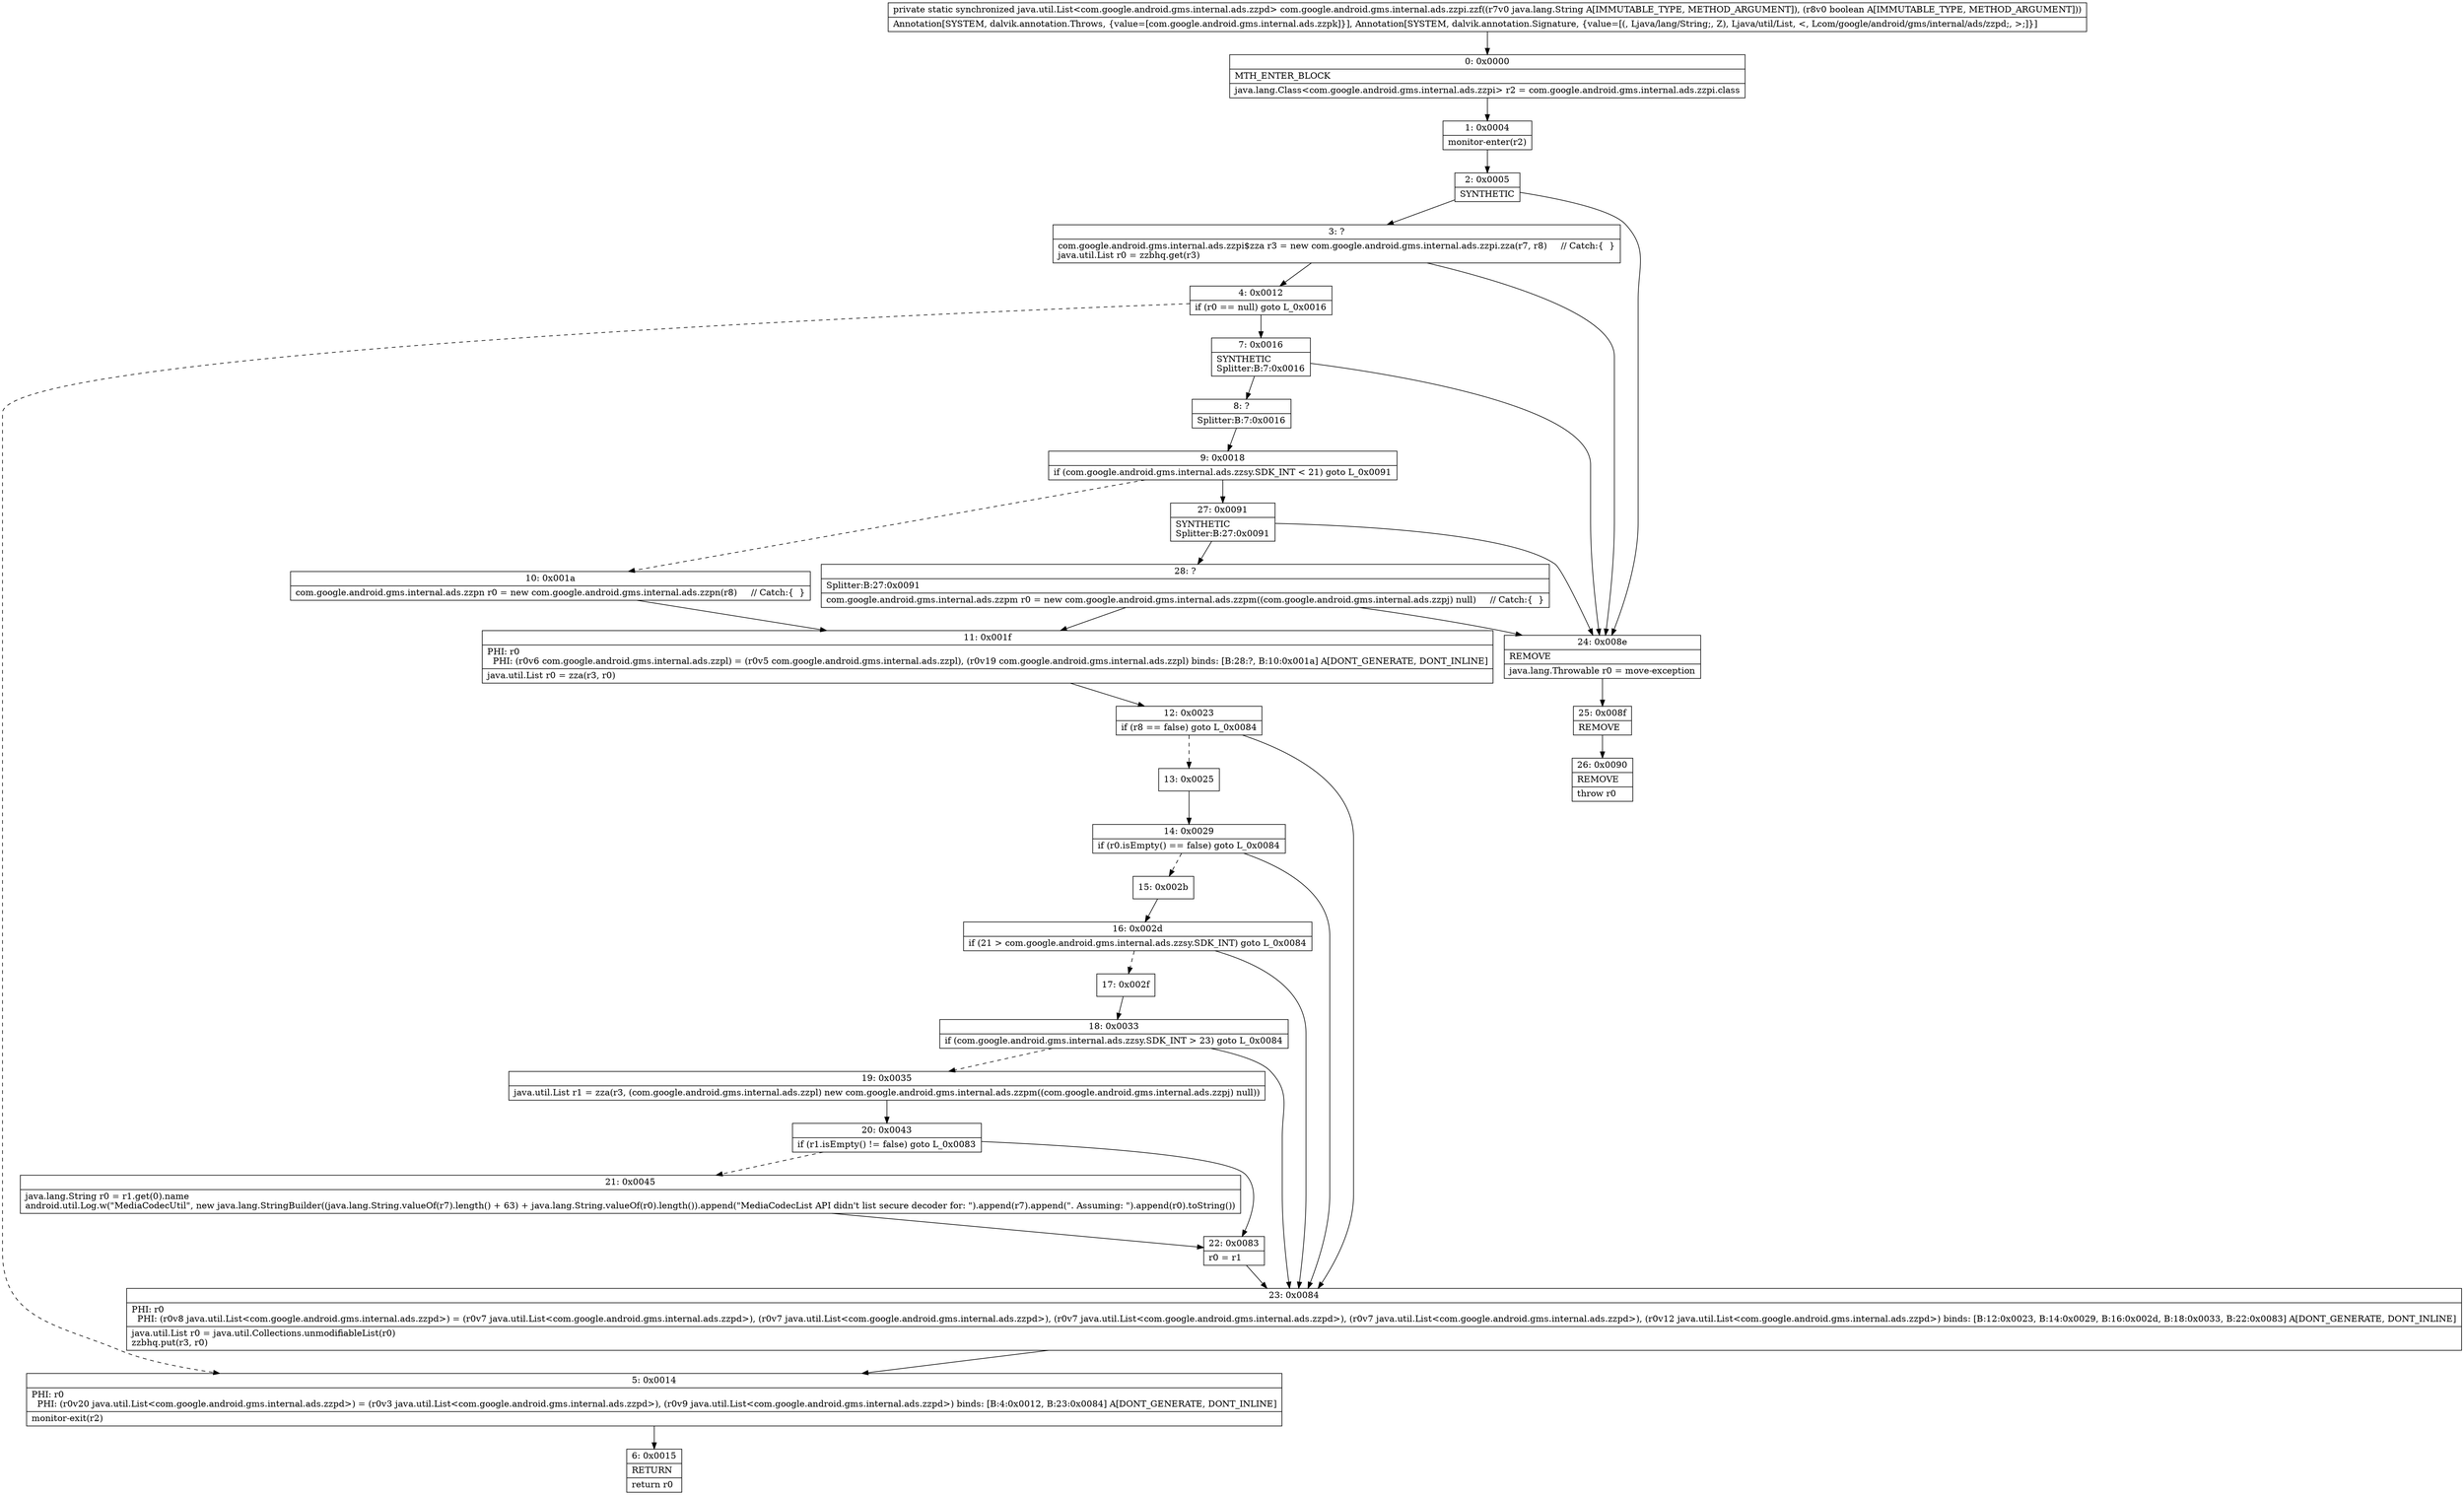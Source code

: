 digraph "CFG forcom.google.android.gms.internal.ads.zzpi.zzf(Ljava\/lang\/String;Z)Ljava\/util\/List;" {
Node_0 [shape=record,label="{0\:\ 0x0000|MTH_ENTER_BLOCK\l|java.lang.Class\<com.google.android.gms.internal.ads.zzpi\> r2 = com.google.android.gms.internal.ads.zzpi.class\l}"];
Node_1 [shape=record,label="{1\:\ 0x0004|monitor\-enter(r2)\l}"];
Node_2 [shape=record,label="{2\:\ 0x0005|SYNTHETIC\l}"];
Node_3 [shape=record,label="{3\:\ ?|com.google.android.gms.internal.ads.zzpi$zza r3 = new com.google.android.gms.internal.ads.zzpi.zza(r7, r8)     \/\/ Catch:\{  \}\ljava.util.List r0 = zzbhq.get(r3)\l}"];
Node_4 [shape=record,label="{4\:\ 0x0012|if (r0 == null) goto L_0x0016\l}"];
Node_5 [shape=record,label="{5\:\ 0x0014|PHI: r0 \l  PHI: (r0v20 java.util.List\<com.google.android.gms.internal.ads.zzpd\>) = (r0v3 java.util.List\<com.google.android.gms.internal.ads.zzpd\>), (r0v9 java.util.List\<com.google.android.gms.internal.ads.zzpd\>) binds: [B:4:0x0012, B:23:0x0084] A[DONT_GENERATE, DONT_INLINE]\l|monitor\-exit(r2)\l}"];
Node_6 [shape=record,label="{6\:\ 0x0015|RETURN\l|return r0\l}"];
Node_7 [shape=record,label="{7\:\ 0x0016|SYNTHETIC\lSplitter:B:7:0x0016\l}"];
Node_8 [shape=record,label="{8\:\ ?|Splitter:B:7:0x0016\l}"];
Node_9 [shape=record,label="{9\:\ 0x0018|if (com.google.android.gms.internal.ads.zzsy.SDK_INT \< 21) goto L_0x0091\l}"];
Node_10 [shape=record,label="{10\:\ 0x001a|com.google.android.gms.internal.ads.zzpn r0 = new com.google.android.gms.internal.ads.zzpn(r8)     \/\/ Catch:\{  \}\l}"];
Node_11 [shape=record,label="{11\:\ 0x001f|PHI: r0 \l  PHI: (r0v6 com.google.android.gms.internal.ads.zzpl) = (r0v5 com.google.android.gms.internal.ads.zzpl), (r0v19 com.google.android.gms.internal.ads.zzpl) binds: [B:28:?, B:10:0x001a] A[DONT_GENERATE, DONT_INLINE]\l|java.util.List r0 = zza(r3, r0)\l}"];
Node_12 [shape=record,label="{12\:\ 0x0023|if (r8 == false) goto L_0x0084\l}"];
Node_13 [shape=record,label="{13\:\ 0x0025}"];
Node_14 [shape=record,label="{14\:\ 0x0029|if (r0.isEmpty() == false) goto L_0x0084\l}"];
Node_15 [shape=record,label="{15\:\ 0x002b}"];
Node_16 [shape=record,label="{16\:\ 0x002d|if (21 \> com.google.android.gms.internal.ads.zzsy.SDK_INT) goto L_0x0084\l}"];
Node_17 [shape=record,label="{17\:\ 0x002f}"];
Node_18 [shape=record,label="{18\:\ 0x0033|if (com.google.android.gms.internal.ads.zzsy.SDK_INT \> 23) goto L_0x0084\l}"];
Node_19 [shape=record,label="{19\:\ 0x0035|java.util.List r1 = zza(r3, (com.google.android.gms.internal.ads.zzpl) new com.google.android.gms.internal.ads.zzpm((com.google.android.gms.internal.ads.zzpj) null))\l}"];
Node_20 [shape=record,label="{20\:\ 0x0043|if (r1.isEmpty() != false) goto L_0x0083\l}"];
Node_21 [shape=record,label="{21\:\ 0x0045|java.lang.String r0 = r1.get(0).name\landroid.util.Log.w(\"MediaCodecUtil\", new java.lang.StringBuilder((java.lang.String.valueOf(r7).length() + 63) + java.lang.String.valueOf(r0).length()).append(\"MediaCodecList API didn't list secure decoder for: \").append(r7).append(\". Assuming: \").append(r0).toString())\l}"];
Node_22 [shape=record,label="{22\:\ 0x0083|r0 = r1\l}"];
Node_23 [shape=record,label="{23\:\ 0x0084|PHI: r0 \l  PHI: (r0v8 java.util.List\<com.google.android.gms.internal.ads.zzpd\>) = (r0v7 java.util.List\<com.google.android.gms.internal.ads.zzpd\>), (r0v7 java.util.List\<com.google.android.gms.internal.ads.zzpd\>), (r0v7 java.util.List\<com.google.android.gms.internal.ads.zzpd\>), (r0v7 java.util.List\<com.google.android.gms.internal.ads.zzpd\>), (r0v12 java.util.List\<com.google.android.gms.internal.ads.zzpd\>) binds: [B:12:0x0023, B:14:0x0029, B:16:0x002d, B:18:0x0033, B:22:0x0083] A[DONT_GENERATE, DONT_INLINE]\l|java.util.List r0 = java.util.Collections.unmodifiableList(r0)\lzzbhq.put(r3, r0)\l}"];
Node_24 [shape=record,label="{24\:\ 0x008e|REMOVE\l|java.lang.Throwable r0 = move\-exception\l}"];
Node_25 [shape=record,label="{25\:\ 0x008f|REMOVE\l}"];
Node_26 [shape=record,label="{26\:\ 0x0090|REMOVE\l|throw r0\l}"];
Node_27 [shape=record,label="{27\:\ 0x0091|SYNTHETIC\lSplitter:B:27:0x0091\l}"];
Node_28 [shape=record,label="{28\:\ ?|Splitter:B:27:0x0091\l|com.google.android.gms.internal.ads.zzpm r0 = new com.google.android.gms.internal.ads.zzpm((com.google.android.gms.internal.ads.zzpj) null)     \/\/ Catch:\{  \}\l}"];
MethodNode[shape=record,label="{private static synchronized java.util.List\<com.google.android.gms.internal.ads.zzpd\> com.google.android.gms.internal.ads.zzpi.zzf((r7v0 java.lang.String A[IMMUTABLE_TYPE, METHOD_ARGUMENT]), (r8v0 boolean A[IMMUTABLE_TYPE, METHOD_ARGUMENT]))  | Annotation[SYSTEM, dalvik.annotation.Throws, \{value=[com.google.android.gms.internal.ads.zzpk]\}], Annotation[SYSTEM, dalvik.annotation.Signature, \{value=[(, Ljava\/lang\/String;, Z), Ljava\/util\/List, \<, Lcom\/google\/android\/gms\/internal\/ads\/zzpd;, \>;]\}]\l}"];
MethodNode -> Node_0;
Node_0 -> Node_1;
Node_1 -> Node_2;
Node_2 -> Node_3;
Node_2 -> Node_24;
Node_3 -> Node_4;
Node_3 -> Node_24;
Node_4 -> Node_5[style=dashed];
Node_4 -> Node_7;
Node_5 -> Node_6;
Node_7 -> Node_8;
Node_7 -> Node_24;
Node_8 -> Node_9;
Node_9 -> Node_10[style=dashed];
Node_9 -> Node_27;
Node_10 -> Node_11;
Node_11 -> Node_12;
Node_12 -> Node_13[style=dashed];
Node_12 -> Node_23;
Node_13 -> Node_14;
Node_14 -> Node_15[style=dashed];
Node_14 -> Node_23;
Node_15 -> Node_16;
Node_16 -> Node_17[style=dashed];
Node_16 -> Node_23;
Node_17 -> Node_18;
Node_18 -> Node_19[style=dashed];
Node_18 -> Node_23;
Node_19 -> Node_20;
Node_20 -> Node_21[style=dashed];
Node_20 -> Node_22;
Node_21 -> Node_22;
Node_22 -> Node_23;
Node_23 -> Node_5;
Node_24 -> Node_25;
Node_25 -> Node_26;
Node_27 -> Node_28;
Node_27 -> Node_24;
Node_28 -> Node_24;
Node_28 -> Node_11;
}

